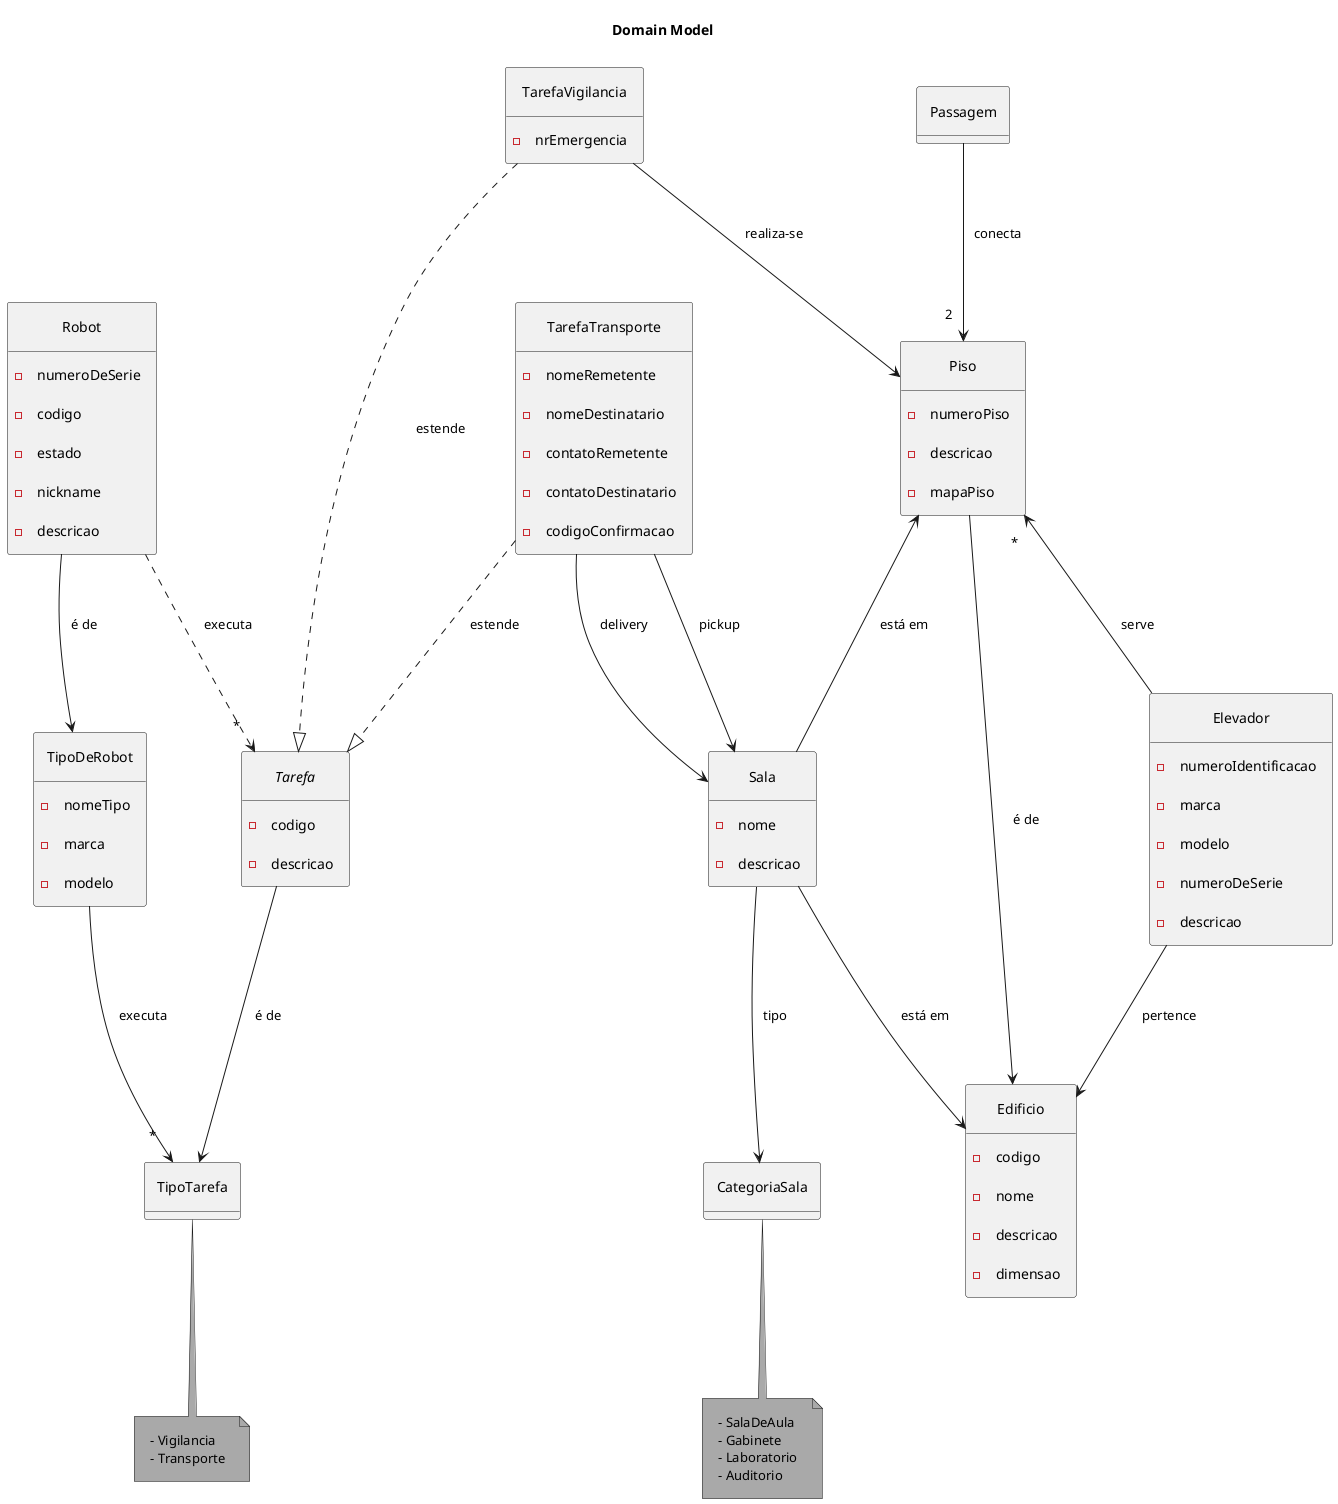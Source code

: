 @startuml Domain Model

title "Domain Model"
' left to right direction
' top to bottom direction
skinparam Padding 10
skinparam Nodesep 80
skinparam ranksep 100
skinparam groupInheritance 1
' skinparam linetype ortho
skinparam separation 1000
skinparam NoteBackgroundColor #A9A9A9
skinparam PackageStyle rectangle
skinparam package {
    BackgroundColor #D3D3D3
    FontStyle bold
}

hide circle
hide methods

    entity Robot {
        -numeroDeSerie
        -codigo
        -estado
        -nickname
        -descricao
    }

    entity TipoDeRobot {
        - nomeTipo
        - marca
        - modelo
    }

    enum TipoTarefa {
    }
    note bottom of TipoTarefa {
        - Vigilancia
        - Transporte
    }

    interface Tarefa {
        - codigo
        - descricao

    }

    entity TarefaVigilancia {
        - nrEmergencia
    }

    entity TarefaTransporte {
        - nomeRemetente
        - nomeDestinatario
        - contatoRemetente
        - contatoDestinatario
        - codigoConfirmacao
    }

    entity Edificio {
        - codigo
        - nome
        - descricao
        - dimensao
    }

    entity Piso {
        - numeroPiso
        - descricao
        - mapaPiso
    }

    entity Elevador {
        - numeroIdentificacao
        - marca
        - modelo
        - numeroDeSerie
        - descricao
    }


    entity Sala {
        - nome
        - descricao
    }

    enum CategoriaSala

    note bottom of CategoriaSala {
        - SalaDeAula
        - Gabinete
        - Laboratorio
        - Auditorio
    }

    entity Passagem {
    }


TarefaVigilancia ..|> Tarefa: estende
TarefaTransporte ..|> Tarefa: estende

Sala --> CategoriaSala: tipo
Sala --> Edificio : está em

TipoDeRobot --> "*" TipoTarefa: executa

Piso --> Edificio: é de
Piso "*" <-- Elevador : serve
Piso <-- Sala: está em

Elevador --> Edificio: pertence

TarefaTransporte --> Sala: delivery
TarefaTransporte --> Sala: pickup

TarefaVigilancia --> Piso: realiza-se

Passagem --> "2" Piso: conecta

Robot --> TipoDeRobot : é de

Tarefa --> TipoTarefa : é de

Robot ..> "*" Tarefa : executa

@enduml
